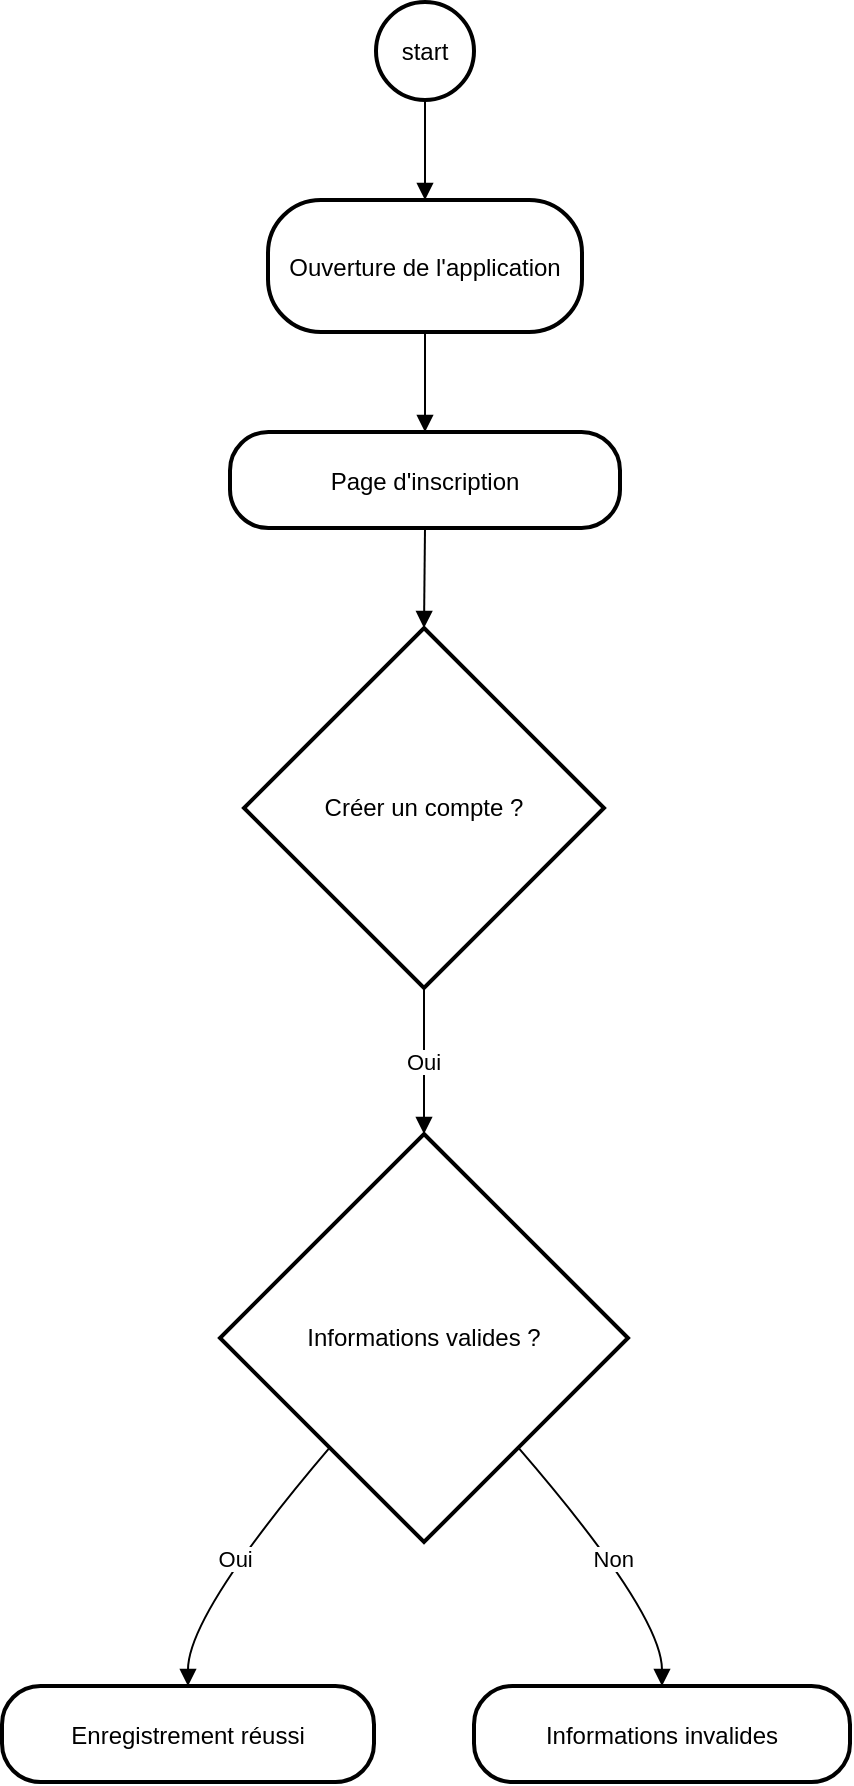 <mxfile version="25.0.3">
  <diagram name="Page-1" id="_VRW0YwRmCkF7VjS5Upg">
    <mxGraphModel>
      <root>
        <mxCell id="0" />
        <mxCell id="1" parent="0" />
        <mxCell id="2" value="start" style="ellipse;aspect=fixed;strokeWidth=2;whiteSpace=wrap;" vertex="1" parent="1">
          <mxGeometry x="195" y="8" width="49" height="49" as="geometry" />
        </mxCell>
        <mxCell id="3" value="Ouverture de l&#39;application" style="rounded=1;arcSize=40;strokeWidth=2" vertex="1" parent="1">
          <mxGeometry x="141" y="107" width="157" height="66" as="geometry" />
        </mxCell>
        <mxCell id="4" value="Page d&#39;inscription" style="rounded=1;arcSize=40;strokeWidth=2" vertex="1" parent="1">
          <mxGeometry x="122" y="223" width="195" height="48" as="geometry" />
        </mxCell>
        <mxCell id="5" value="Créer un compte ?" style="rhombus;strokeWidth=2;whiteSpace=wrap;" vertex="1" parent="1">
          <mxGeometry x="129" y="321" width="180" height="180" as="geometry" />
        </mxCell>
        <mxCell id="6" value="Informations valides ?" style="rhombus;strokeWidth=2;whiteSpace=wrap;" vertex="1" parent="1">
          <mxGeometry x="117" y="574" width="204" height="204" as="geometry" />
        </mxCell>
        <mxCell id="7" value="Enregistrement réussi" style="rounded=1;arcSize=40;strokeWidth=2" vertex="1" parent="1">
          <mxGeometry x="8" y="850" width="186" height="48" as="geometry" />
        </mxCell>
        <mxCell id="8" value="Informations invalides" style="rounded=1;arcSize=40;strokeWidth=2" vertex="1" parent="1">
          <mxGeometry x="244" y="850" width="188" height="48" as="geometry" />
        </mxCell>
        <mxCell id="9" value="" style="curved=1;startArrow=none;endArrow=block;exitX=0.5;exitY=1;entryX=0.5;entryY=0;" edge="1" parent="1" source="2" target="3">
          <mxGeometry relative="1" as="geometry">
            <Array as="points" />
          </mxGeometry>
        </mxCell>
        <mxCell id="10" value="" style="curved=1;startArrow=none;endArrow=block;exitX=0.5;exitY=1;entryX=0.5;entryY=0;" edge="1" parent="1" source="3" target="4">
          <mxGeometry relative="1" as="geometry">
            <Array as="points" />
          </mxGeometry>
        </mxCell>
        <mxCell id="11" value="" style="curved=1;startArrow=none;endArrow=block;exitX=0.5;exitY=1.01;entryX=0.5;entryY=0;" edge="1" parent="1" source="4" target="5">
          <mxGeometry relative="1" as="geometry">
            <Array as="points" />
          </mxGeometry>
        </mxCell>
        <mxCell id="12" value="Oui" style="curved=1;startArrow=none;endArrow=block;exitX=0.5;exitY=1;entryX=0.5;entryY=0;" edge="1" parent="1" source="5" target="6">
          <mxGeometry relative="1" as="geometry">
            <Array as="points" />
          </mxGeometry>
        </mxCell>
        <mxCell id="13" value="Oui" style="curved=1;startArrow=none;endArrow=block;exitX=0.07;exitY=1;entryX=0.5;entryY=0.01;" edge="1" parent="1" source="6" target="7">
          <mxGeometry relative="1" as="geometry">
            <Array as="points">
              <mxPoint x="101" y="814" />
            </Array>
          </mxGeometry>
        </mxCell>
        <mxCell id="14" value="Non" style="curved=1;startArrow=none;endArrow=block;exitX=0.93;exitY=1;entryX=0.5;entryY=0.01;" edge="1" parent="1" source="6" target="8">
          <mxGeometry relative="1" as="geometry">
            <Array as="points">
              <mxPoint x="338" y="814" />
            </Array>
          </mxGeometry>
        </mxCell>
      </root>
    </mxGraphModel>
  </diagram>
</mxfile>
